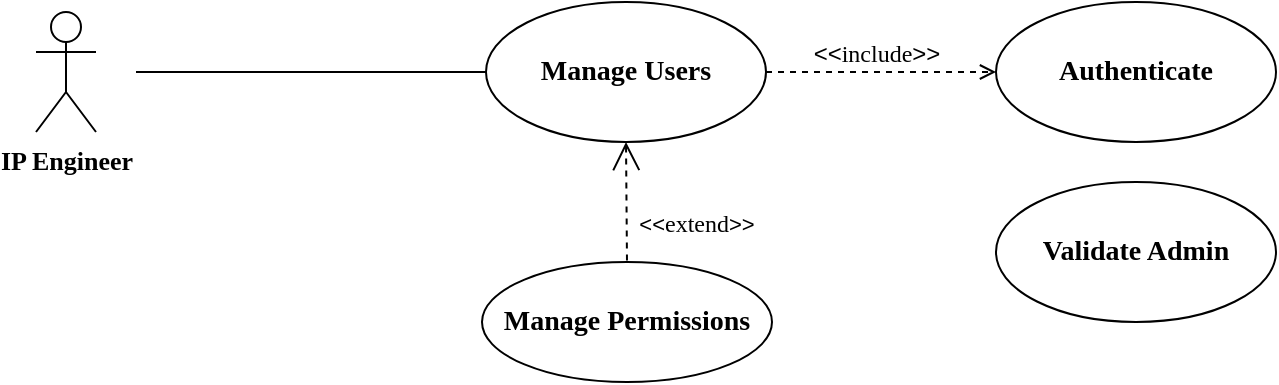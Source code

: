 <mxfile version="13.6.2" type="github">
  <diagram id="fceYZK4B8EAD64JDlkFU" name="Page-1">
    <mxGraphModel dx="1038" dy="499" grid="1" gridSize="10" guides="1" tooltips="1" connect="1" arrows="1" fold="1" page="1" pageScale="1" pageWidth="850" pageHeight="1100" math="0" shadow="0" extFonts="Old Standard TT^https://fonts.googleapis.com/css?family=Old+Standard+TT">
      <root>
        <mxCell id="0" />
        <mxCell id="1" parent="0" />
        <mxCell id="AMwVumv2ms9iytiUo9Ck-6" value="&lt;font face=&quot;Old Standard TT&quot; size=&quot;1&quot;&gt;&lt;b style=&quot;font-size: 13px&quot;&gt;IP Engineer&lt;/b&gt;&lt;/font&gt;" style="shape=umlActor;html=1;verticalLabelPosition=bottom;verticalAlign=top;align=center;" vertex="1" parent="1">
          <mxGeometry x="130" y="145" width="30" height="60" as="geometry" />
        </mxCell>
        <mxCell id="AMwVumv2ms9iytiUo9Ck-14" value="&lt;font face=&quot;Old Standard TT&quot;&gt;&lt;span style=&quot;font-size: 14px&quot;&gt;&lt;b&gt;Authenticate&lt;/b&gt;&lt;/span&gt;&lt;/font&gt;" style="ellipse;whiteSpace=wrap;html=1;fillColor=none;" vertex="1" parent="1">
          <mxGeometry x="610" y="140" width="140" height="70" as="geometry" />
        </mxCell>
        <mxCell id="AMwVumv2ms9iytiUo9Ck-17" value="&lt;font face=&quot;Old Standard TT&quot; size=&quot;1&quot;&gt;&lt;b style=&quot;font-size: 14px&quot;&gt;Manage Users&lt;/b&gt;&lt;/font&gt;" style="ellipse;whiteSpace=wrap;html=1;fillColor=none;" vertex="1" parent="1">
          <mxGeometry x="355" y="140" width="140" height="70" as="geometry" />
        </mxCell>
        <mxCell id="AMwVumv2ms9iytiUo9Ck-43" value="&lt;font style=&quot;font-size: 12px&quot;&gt;&amp;lt;&amp;lt;&lt;font face=&quot;Old Standard TT&quot; style=&quot;font-size: 12px&quot;&gt;include&lt;/font&gt;&amp;gt;&amp;gt;&lt;/font&gt;" style="edgeStyle=none;html=1;endArrow=open;verticalAlign=bottom;dashed=1;labelBackgroundColor=none;exitX=1;exitY=0.5;exitDx=0;exitDy=0;entryX=0;entryY=0.5;entryDx=0;entryDy=0;" edge="1" parent="1" source="AMwVumv2ms9iytiUo9Ck-17" target="AMwVumv2ms9iytiUo9Ck-14">
          <mxGeometry x="-0.043" width="160" relative="1" as="geometry">
            <mxPoint x="600" y="190" as="sourcePoint" />
            <mxPoint x="650" y="175" as="targetPoint" />
            <Array as="points" />
            <mxPoint as="offset" />
          </mxGeometry>
        </mxCell>
        <mxCell id="AMwVumv2ms9iytiUo9Ck-51" value="" style="edgeStyle=none;html=1;endArrow=none;verticalAlign=bottom;entryX=0;entryY=0.5;entryDx=0;entryDy=0;" edge="1" parent="1" target="AMwVumv2ms9iytiUo9Ck-17">
          <mxGeometry width="160" relative="1" as="geometry">
            <mxPoint x="180" y="175" as="sourcePoint" />
            <mxPoint x="330" y="95" as="targetPoint" />
          </mxGeometry>
        </mxCell>
        <mxCell id="AMwVumv2ms9iytiUo9Ck-61" value="&lt;font face=&quot;Old Standard TT&quot; size=&quot;1&quot;&gt;&lt;b style=&quot;font-size: 14px&quot;&gt;Manage Permissions&lt;/b&gt;&lt;/font&gt;" style="ellipse;whiteSpace=wrap;html=1;fillColor=none;" vertex="1" parent="1">
          <mxGeometry x="353" y="270" width="145" height="60" as="geometry" />
        </mxCell>
        <mxCell id="AMwVumv2ms9iytiUo9Ck-68" value="&amp;lt;&amp;lt;&lt;font face=&quot;Old Standard TT&quot; style=&quot;font-size: 12px&quot;&gt;extend&lt;/font&gt;&amp;gt;&amp;gt;" style="edgeStyle=none;html=1;startArrow=open;endArrow=none;startSize=12;verticalAlign=bottom;dashed=1;labelBackgroundColor=none;entryX=0.5;entryY=0;entryDx=0;entryDy=0;exitX=0.5;exitY=1;exitDx=0;exitDy=0;" edge="1" parent="1" source="AMwVumv2ms9iytiUo9Ck-17" target="AMwVumv2ms9iytiUo9Ck-61">
          <mxGeometry x="0.676" y="35" width="160" relative="1" as="geometry">
            <mxPoint x="410" y="211" as="sourcePoint" />
            <mxPoint x="550" y="300" as="targetPoint" />
            <mxPoint as="offset" />
          </mxGeometry>
        </mxCell>
        <mxCell id="AMwVumv2ms9iytiUo9Ck-69" value="&lt;font face=&quot;Old Standard TT&quot;&gt;&lt;span style=&quot;font-size: 14px&quot;&gt;&lt;b&gt;Validate Admin&lt;/b&gt;&lt;/span&gt;&lt;/font&gt;" style="ellipse;whiteSpace=wrap;html=1;fillColor=none;" vertex="1" parent="1">
          <mxGeometry x="610" y="230" width="140" height="70" as="geometry" />
        </mxCell>
      </root>
    </mxGraphModel>
  </diagram>
</mxfile>
